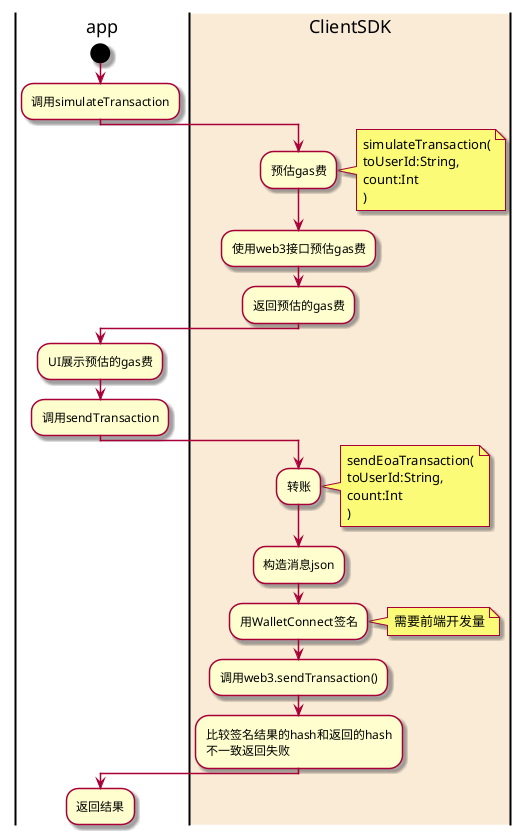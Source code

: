 @startuml
'https://plantuml.com/activity-diagram-beta
skin rose

|app|
start
:调用simulateTransaction;
|ClientSDK|
:预估gas费;
note right: simulateTransaction(\ntoUserId:String,\ncount:Int\n)
:使用web3接口预估gas费;

|ClientSDK|
:返回预估的gas费;
|app|
:UI展示预估的gas费;

|app|
:调用sendTransaction;
|#AntiqueWhite|ClientSDK|
:转账;
note right: sendEoaTransaction(\ntoUserId:String,\ncount:Int\n)
:构造消息json;
:用WalletConnect签名;
note right: 需要前端开发量
:调用web3.sendTransaction();
:比较签名结果的hash和返回的hash\n不一致返回失败;
|app|
:返回结果;

@enduml
